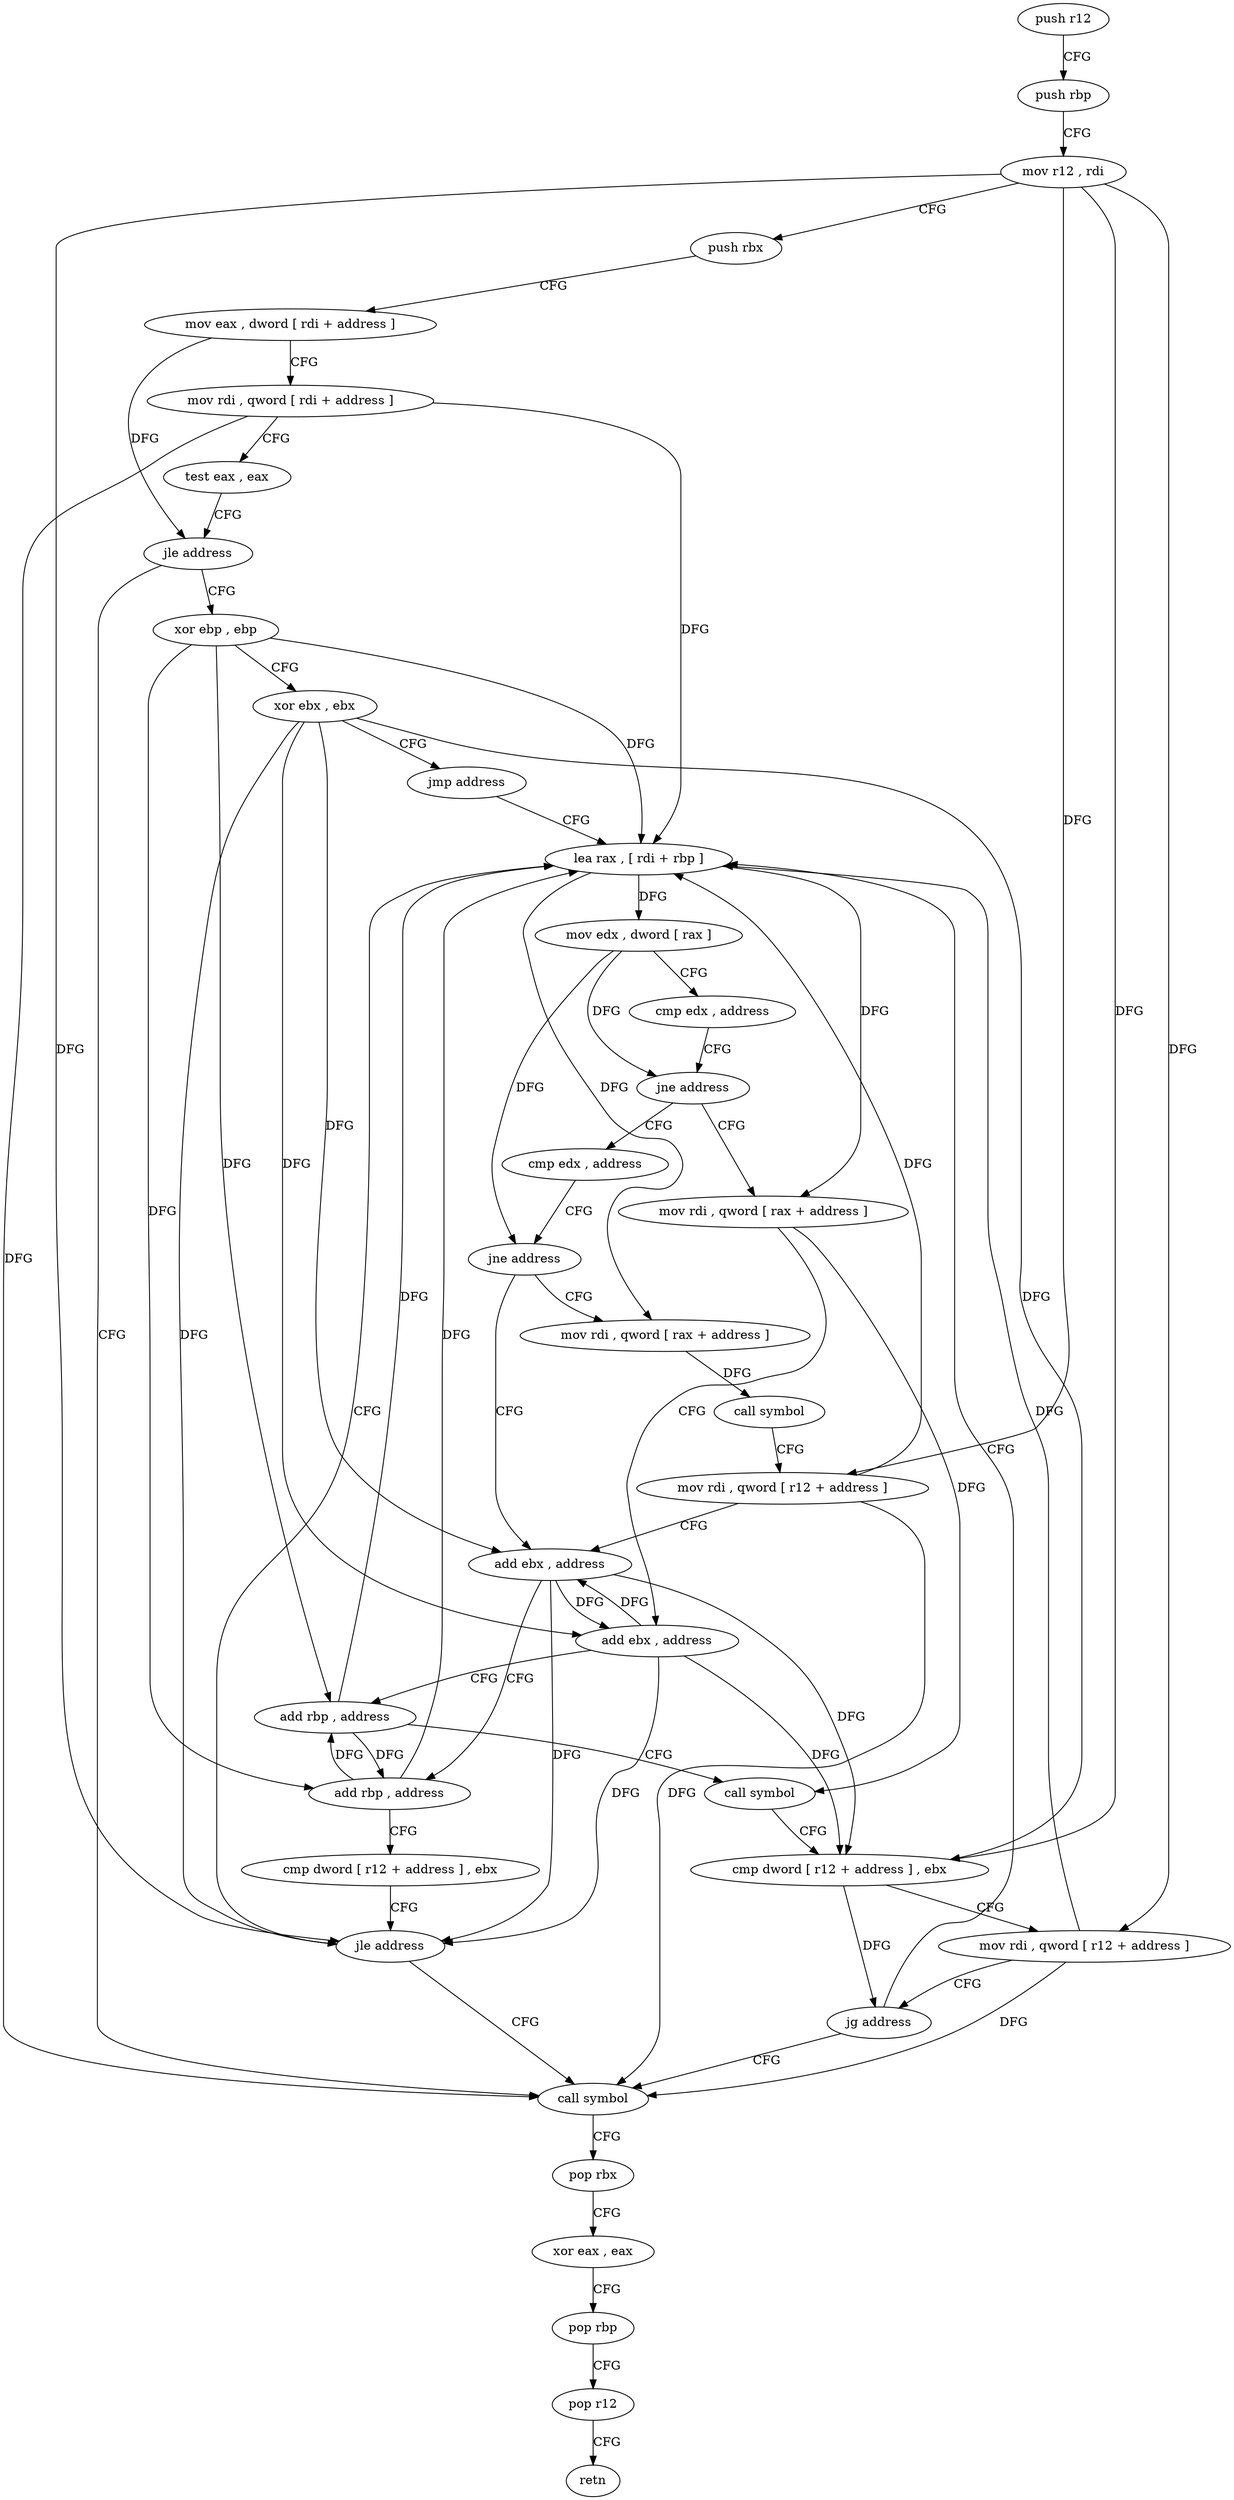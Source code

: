 digraph "func" {
"208528" [label = "push r12" ]
"208530" [label = "push rbp" ]
"208531" [label = "mov r12 , rdi" ]
"208534" [label = "push rbx" ]
"208535" [label = "mov eax , dword [ rdi + address ]" ]
"208538" [label = "mov rdi , qword [ rdi + address ]" ]
"208542" [label = "test eax , eax" ]
"208544" [label = "jle address" ]
"208632" [label = "call symbol" ]
"208546" [label = "xor ebp , ebp" ]
"208637" [label = "pop rbx" ]
"208638" [label = "xor eax , eax" ]
"208640" [label = "pop rbp" ]
"208641" [label = "pop r12" ]
"208643" [label = "retn" ]
"208548" [label = "xor ebx , ebx" ]
"208550" [label = "jmp address" ]
"208593" [label = "lea rax , [ rdi + rbp ]" ]
"208597" [label = "mov edx , dword [ rax ]" ]
"208599" [label = "cmp edx , address" ]
"208602" [label = "jne address" ]
"208560" [label = "cmp edx , address" ]
"208604" [label = "mov rdi , qword [ rax + address ]" ]
"208563" [label = "jne address" ]
"208579" [label = "add ebx , address" ]
"208565" [label = "mov rdi , qword [ rax + address ]" ]
"208608" [label = "add ebx , address" ]
"208611" [label = "add rbp , address" ]
"208615" [label = "call symbol" ]
"208620" [label = "cmp dword [ r12 + address ] , ebx" ]
"208625" [label = "mov rdi , qword [ r12 + address ]" ]
"208630" [label = "jg address" ]
"208582" [label = "add rbp , address" ]
"208586" [label = "cmp dword [ r12 + address ] , ebx" ]
"208591" [label = "jle address" ]
"208569" [label = "call symbol" ]
"208574" [label = "mov rdi , qword [ r12 + address ]" ]
"208528" -> "208530" [ label = "CFG" ]
"208530" -> "208531" [ label = "CFG" ]
"208531" -> "208534" [ label = "CFG" ]
"208531" -> "208620" [ label = "DFG" ]
"208531" -> "208625" [ label = "DFG" ]
"208531" -> "208591" [ label = "DFG" ]
"208531" -> "208574" [ label = "DFG" ]
"208534" -> "208535" [ label = "CFG" ]
"208535" -> "208538" [ label = "CFG" ]
"208535" -> "208544" [ label = "DFG" ]
"208538" -> "208542" [ label = "CFG" ]
"208538" -> "208632" [ label = "DFG" ]
"208538" -> "208593" [ label = "DFG" ]
"208542" -> "208544" [ label = "CFG" ]
"208544" -> "208632" [ label = "CFG" ]
"208544" -> "208546" [ label = "CFG" ]
"208632" -> "208637" [ label = "CFG" ]
"208546" -> "208548" [ label = "CFG" ]
"208546" -> "208593" [ label = "DFG" ]
"208546" -> "208611" [ label = "DFG" ]
"208546" -> "208582" [ label = "DFG" ]
"208637" -> "208638" [ label = "CFG" ]
"208638" -> "208640" [ label = "CFG" ]
"208640" -> "208641" [ label = "CFG" ]
"208641" -> "208643" [ label = "CFG" ]
"208548" -> "208550" [ label = "CFG" ]
"208548" -> "208608" [ label = "DFG" ]
"208548" -> "208620" [ label = "DFG" ]
"208548" -> "208579" [ label = "DFG" ]
"208548" -> "208591" [ label = "DFG" ]
"208550" -> "208593" [ label = "CFG" ]
"208593" -> "208597" [ label = "DFG" ]
"208593" -> "208604" [ label = "DFG" ]
"208593" -> "208565" [ label = "DFG" ]
"208597" -> "208599" [ label = "CFG" ]
"208597" -> "208602" [ label = "DFG" ]
"208597" -> "208563" [ label = "DFG" ]
"208599" -> "208602" [ label = "CFG" ]
"208602" -> "208560" [ label = "CFG" ]
"208602" -> "208604" [ label = "CFG" ]
"208560" -> "208563" [ label = "CFG" ]
"208604" -> "208608" [ label = "CFG" ]
"208604" -> "208615" [ label = "DFG" ]
"208563" -> "208579" [ label = "CFG" ]
"208563" -> "208565" [ label = "CFG" ]
"208579" -> "208582" [ label = "CFG" ]
"208579" -> "208608" [ label = "DFG" ]
"208579" -> "208620" [ label = "DFG" ]
"208579" -> "208591" [ label = "DFG" ]
"208565" -> "208569" [ label = "DFG" ]
"208608" -> "208611" [ label = "CFG" ]
"208608" -> "208620" [ label = "DFG" ]
"208608" -> "208579" [ label = "DFG" ]
"208608" -> "208591" [ label = "DFG" ]
"208611" -> "208615" [ label = "CFG" ]
"208611" -> "208593" [ label = "DFG" ]
"208611" -> "208582" [ label = "DFG" ]
"208615" -> "208620" [ label = "CFG" ]
"208620" -> "208625" [ label = "CFG" ]
"208620" -> "208630" [ label = "DFG" ]
"208625" -> "208630" [ label = "CFG" ]
"208625" -> "208632" [ label = "DFG" ]
"208625" -> "208593" [ label = "DFG" ]
"208630" -> "208593" [ label = "CFG" ]
"208630" -> "208632" [ label = "CFG" ]
"208582" -> "208586" [ label = "CFG" ]
"208582" -> "208593" [ label = "DFG" ]
"208582" -> "208611" [ label = "DFG" ]
"208586" -> "208591" [ label = "CFG" ]
"208591" -> "208632" [ label = "CFG" ]
"208591" -> "208593" [ label = "CFG" ]
"208569" -> "208574" [ label = "CFG" ]
"208574" -> "208579" [ label = "CFG" ]
"208574" -> "208632" [ label = "DFG" ]
"208574" -> "208593" [ label = "DFG" ]
}
